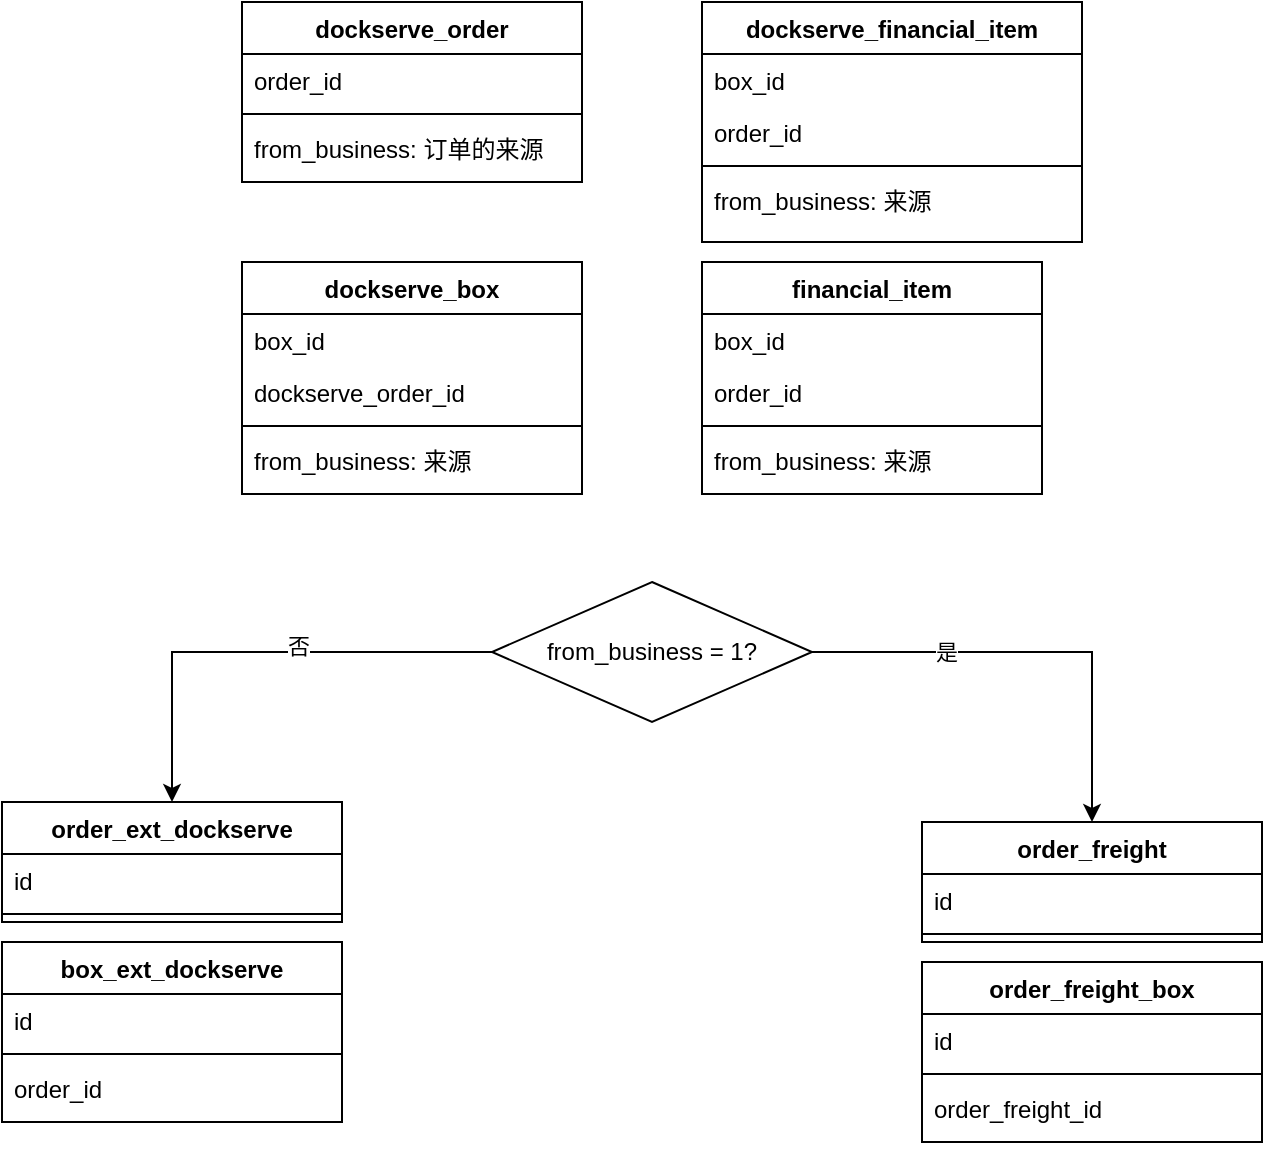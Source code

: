 <mxfile version="15.9.4" type="github">
  <diagram id="5kXmGxAjYB-QxBGoVjHZ" name="第 1 页">
    <mxGraphModel dx="2272" dy="937" grid="1" gridSize="10" guides="1" tooltips="1" connect="1" arrows="1" fold="1" page="1" pageScale="1" pageWidth="827" pageHeight="1169" math="0" shadow="0">
      <root>
        <mxCell id="0" />
        <mxCell id="1" parent="0" />
        <mxCell id="s9KvsMhmR6m_E4hDGkhR-9" value="order_freight" style="swimlane;fontStyle=1;align=center;verticalAlign=top;childLayout=stackLayout;horizontal=1;startSize=26;horizontalStack=0;resizeParent=1;resizeParentMax=0;resizeLast=0;collapsible=1;marginBottom=0;" vertex="1" parent="1">
          <mxGeometry x="360" y="650" width="170" height="60" as="geometry" />
        </mxCell>
        <mxCell id="s9KvsMhmR6m_E4hDGkhR-10" value="id" style="text;strokeColor=none;fillColor=none;align=left;verticalAlign=top;spacingLeft=4;spacingRight=4;overflow=hidden;rotatable=0;points=[[0,0.5],[1,0.5]];portConstraint=eastwest;" vertex="1" parent="s9KvsMhmR6m_E4hDGkhR-9">
          <mxGeometry y="26" width="170" height="26" as="geometry" />
        </mxCell>
        <mxCell id="s9KvsMhmR6m_E4hDGkhR-11" value="" style="line;strokeWidth=1;fillColor=none;align=left;verticalAlign=middle;spacingTop=-1;spacingLeft=3;spacingRight=3;rotatable=0;labelPosition=right;points=[];portConstraint=eastwest;" vertex="1" parent="s9KvsMhmR6m_E4hDGkhR-9">
          <mxGeometry y="52" width="170" height="8" as="geometry" />
        </mxCell>
        <mxCell id="s9KvsMhmR6m_E4hDGkhR-13" value="order_freight_box" style="swimlane;fontStyle=1;align=center;verticalAlign=top;childLayout=stackLayout;horizontal=1;startSize=26;horizontalStack=0;resizeParent=1;resizeParentMax=0;resizeLast=0;collapsible=1;marginBottom=0;" vertex="1" parent="1">
          <mxGeometry x="360" y="720" width="170" height="90" as="geometry" />
        </mxCell>
        <mxCell id="s9KvsMhmR6m_E4hDGkhR-14" value="id" style="text;strokeColor=none;fillColor=none;align=left;verticalAlign=top;spacingLeft=4;spacingRight=4;overflow=hidden;rotatable=0;points=[[0,0.5],[1,0.5]];portConstraint=eastwest;" vertex="1" parent="s9KvsMhmR6m_E4hDGkhR-13">
          <mxGeometry y="26" width="170" height="26" as="geometry" />
        </mxCell>
        <mxCell id="s9KvsMhmR6m_E4hDGkhR-15" value="" style="line;strokeWidth=1;fillColor=none;align=left;verticalAlign=middle;spacingTop=-1;spacingLeft=3;spacingRight=3;rotatable=0;labelPosition=right;points=[];portConstraint=eastwest;" vertex="1" parent="s9KvsMhmR6m_E4hDGkhR-13">
          <mxGeometry y="52" width="170" height="8" as="geometry" />
        </mxCell>
        <mxCell id="s9KvsMhmR6m_E4hDGkhR-16" value="order_freight_id" style="text;strokeColor=none;fillColor=none;align=left;verticalAlign=top;spacingLeft=4;spacingRight=4;overflow=hidden;rotatable=0;points=[[0,0.5],[1,0.5]];portConstraint=eastwest;" vertex="1" parent="s9KvsMhmR6m_E4hDGkhR-13">
          <mxGeometry y="60" width="170" height="30" as="geometry" />
        </mxCell>
        <mxCell id="s9KvsMhmR6m_E4hDGkhR-20" value="order_ext_dockserve" style="swimlane;fontStyle=1;align=center;verticalAlign=top;childLayout=stackLayout;horizontal=1;startSize=26;horizontalStack=0;resizeParent=1;resizeParentMax=0;resizeLast=0;collapsible=1;marginBottom=0;" vertex="1" parent="1">
          <mxGeometry x="-100" y="640" width="170" height="60" as="geometry" />
        </mxCell>
        <mxCell id="s9KvsMhmR6m_E4hDGkhR-21" value="id" style="text;strokeColor=none;fillColor=none;align=left;verticalAlign=top;spacingLeft=4;spacingRight=4;overflow=hidden;rotatable=0;points=[[0,0.5],[1,0.5]];portConstraint=eastwest;" vertex="1" parent="s9KvsMhmR6m_E4hDGkhR-20">
          <mxGeometry y="26" width="170" height="26" as="geometry" />
        </mxCell>
        <mxCell id="s9KvsMhmR6m_E4hDGkhR-22" value="" style="line;strokeWidth=1;fillColor=none;align=left;verticalAlign=middle;spacingTop=-1;spacingLeft=3;spacingRight=3;rotatable=0;labelPosition=right;points=[];portConstraint=eastwest;" vertex="1" parent="s9KvsMhmR6m_E4hDGkhR-20">
          <mxGeometry y="52" width="170" height="8" as="geometry" />
        </mxCell>
        <mxCell id="s9KvsMhmR6m_E4hDGkhR-23" value="box_ext_dockserve" style="swimlane;fontStyle=1;align=center;verticalAlign=top;childLayout=stackLayout;horizontal=1;startSize=26;horizontalStack=0;resizeParent=1;resizeParentMax=0;resizeLast=0;collapsible=1;marginBottom=0;" vertex="1" parent="1">
          <mxGeometry x="-100" y="710" width="170" height="90" as="geometry" />
        </mxCell>
        <mxCell id="s9KvsMhmR6m_E4hDGkhR-24" value="id" style="text;strokeColor=none;fillColor=none;align=left;verticalAlign=top;spacingLeft=4;spacingRight=4;overflow=hidden;rotatable=0;points=[[0,0.5],[1,0.5]];portConstraint=eastwest;" vertex="1" parent="s9KvsMhmR6m_E4hDGkhR-23">
          <mxGeometry y="26" width="170" height="26" as="geometry" />
        </mxCell>
        <mxCell id="s9KvsMhmR6m_E4hDGkhR-25" value="" style="line;strokeWidth=1;fillColor=none;align=left;verticalAlign=middle;spacingTop=-1;spacingLeft=3;spacingRight=3;rotatable=0;labelPosition=right;points=[];portConstraint=eastwest;" vertex="1" parent="s9KvsMhmR6m_E4hDGkhR-23">
          <mxGeometry y="52" width="170" height="8" as="geometry" />
        </mxCell>
        <mxCell id="s9KvsMhmR6m_E4hDGkhR-26" value="order_id" style="text;strokeColor=none;fillColor=none;align=left;verticalAlign=top;spacingLeft=4;spacingRight=4;overflow=hidden;rotatable=0;points=[[0,0.5],[1,0.5]];portConstraint=eastwest;" vertex="1" parent="s9KvsMhmR6m_E4hDGkhR-23">
          <mxGeometry y="60" width="170" height="30" as="geometry" />
        </mxCell>
        <mxCell id="s9KvsMhmR6m_E4hDGkhR-36" style="edgeStyle=orthogonalEdgeStyle;rounded=0;orthogonalLoop=1;jettySize=auto;html=1;exitX=1;exitY=0.5;exitDx=0;exitDy=0;entryX=0.5;entryY=0;entryDx=0;entryDy=0;" edge="1" parent="1" source="s9KvsMhmR6m_E4hDGkhR-34" target="s9KvsMhmR6m_E4hDGkhR-9">
          <mxGeometry relative="1" as="geometry" />
        </mxCell>
        <mxCell id="s9KvsMhmR6m_E4hDGkhR-38" value="是" style="edgeLabel;html=1;align=center;verticalAlign=middle;resizable=0;points=[];" vertex="1" connectable="0" parent="s9KvsMhmR6m_E4hDGkhR-36">
          <mxGeometry x="-0.404" relative="1" as="geometry">
            <mxPoint as="offset" />
          </mxGeometry>
        </mxCell>
        <mxCell id="s9KvsMhmR6m_E4hDGkhR-37" style="edgeStyle=orthogonalEdgeStyle;rounded=0;orthogonalLoop=1;jettySize=auto;html=1;exitX=0;exitY=0.5;exitDx=0;exitDy=0;" edge="1" parent="1" source="s9KvsMhmR6m_E4hDGkhR-34" target="s9KvsMhmR6m_E4hDGkhR-20">
          <mxGeometry relative="1" as="geometry" />
        </mxCell>
        <mxCell id="s9KvsMhmR6m_E4hDGkhR-39" value="否" style="edgeLabel;html=1;align=center;verticalAlign=middle;resizable=0;points=[];" vertex="1" connectable="0" parent="s9KvsMhmR6m_E4hDGkhR-37">
          <mxGeometry x="-0.174" y="-3" relative="1" as="geometry">
            <mxPoint as="offset" />
          </mxGeometry>
        </mxCell>
        <mxCell id="s9KvsMhmR6m_E4hDGkhR-34" value="from_business = 1?" style="rhombus;whiteSpace=wrap;html=1;" vertex="1" parent="1">
          <mxGeometry x="145" y="530" width="160" height="70" as="geometry" />
        </mxCell>
        <mxCell id="s9KvsMhmR6m_E4hDGkhR-50" value="" style="group" vertex="1" connectable="0" parent="1">
          <mxGeometry x="20" y="240" width="420" height="246" as="geometry" />
        </mxCell>
        <mxCell id="s9KvsMhmR6m_E4hDGkhR-1" value="dockserve_order" style="swimlane;fontStyle=1;align=center;verticalAlign=top;childLayout=stackLayout;horizontal=1;startSize=26;horizontalStack=0;resizeParent=1;resizeParentMax=0;resizeLast=0;collapsible=1;marginBottom=0;" vertex="1" parent="s9KvsMhmR6m_E4hDGkhR-50">
          <mxGeometry width="170" height="90" as="geometry" />
        </mxCell>
        <mxCell id="s9KvsMhmR6m_E4hDGkhR-2" value="order_id" style="text;strokeColor=none;fillColor=none;align=left;verticalAlign=top;spacingLeft=4;spacingRight=4;overflow=hidden;rotatable=0;points=[[0,0.5],[1,0.5]];portConstraint=eastwest;" vertex="1" parent="s9KvsMhmR6m_E4hDGkhR-1">
          <mxGeometry y="26" width="170" height="26" as="geometry" />
        </mxCell>
        <mxCell id="s9KvsMhmR6m_E4hDGkhR-3" value="" style="line;strokeWidth=1;fillColor=none;align=left;verticalAlign=middle;spacingTop=-1;spacingLeft=3;spacingRight=3;rotatable=0;labelPosition=right;points=[];portConstraint=eastwest;" vertex="1" parent="s9KvsMhmR6m_E4hDGkhR-1">
          <mxGeometry y="52" width="170" height="8" as="geometry" />
        </mxCell>
        <mxCell id="s9KvsMhmR6m_E4hDGkhR-4" value="from_business: 订单的来源" style="text;strokeColor=none;fillColor=none;align=left;verticalAlign=top;spacingLeft=4;spacingRight=4;overflow=hidden;rotatable=0;points=[[0,0.5],[1,0.5]];portConstraint=eastwest;" vertex="1" parent="s9KvsMhmR6m_E4hDGkhR-1">
          <mxGeometry y="60" width="170" height="30" as="geometry" />
        </mxCell>
        <mxCell id="s9KvsMhmR6m_E4hDGkhR-5" value="dockserve_box" style="swimlane;fontStyle=1;align=center;verticalAlign=top;childLayout=stackLayout;horizontal=1;startSize=26;horizontalStack=0;resizeParent=1;resizeParentMax=0;resizeLast=0;collapsible=1;marginBottom=0;" vertex="1" parent="s9KvsMhmR6m_E4hDGkhR-50">
          <mxGeometry y="130" width="170" height="116" as="geometry" />
        </mxCell>
        <mxCell id="s9KvsMhmR6m_E4hDGkhR-6" value="box_id" style="text;strokeColor=none;fillColor=none;align=left;verticalAlign=top;spacingLeft=4;spacingRight=4;overflow=hidden;rotatable=0;points=[[0,0.5],[1,0.5]];portConstraint=eastwest;" vertex="1" parent="s9KvsMhmR6m_E4hDGkhR-5">
          <mxGeometry y="26" width="170" height="26" as="geometry" />
        </mxCell>
        <mxCell id="s9KvsMhmR6m_E4hDGkhR-19" value="dockserve_order_id" style="text;strokeColor=none;fillColor=none;align=left;verticalAlign=top;spacingLeft=4;spacingRight=4;overflow=hidden;rotatable=0;points=[[0,0.5],[1,0.5]];portConstraint=eastwest;" vertex="1" parent="s9KvsMhmR6m_E4hDGkhR-5">
          <mxGeometry y="52" width="170" height="26" as="geometry" />
        </mxCell>
        <mxCell id="s9KvsMhmR6m_E4hDGkhR-7" value="" style="line;strokeWidth=1;fillColor=none;align=left;verticalAlign=middle;spacingTop=-1;spacingLeft=3;spacingRight=3;rotatable=0;labelPosition=right;points=[];portConstraint=eastwest;" vertex="1" parent="s9KvsMhmR6m_E4hDGkhR-5">
          <mxGeometry y="78" width="170" height="8" as="geometry" />
        </mxCell>
        <mxCell id="s9KvsMhmR6m_E4hDGkhR-8" value="from_business: 来源" style="text;strokeColor=none;fillColor=none;align=left;verticalAlign=top;spacingLeft=4;spacingRight=4;overflow=hidden;rotatable=0;points=[[0,0.5],[1,0.5]];portConstraint=eastwest;" vertex="1" parent="s9KvsMhmR6m_E4hDGkhR-5">
          <mxGeometry y="86" width="170" height="30" as="geometry" />
        </mxCell>
        <mxCell id="s9KvsMhmR6m_E4hDGkhR-40" value="financial_item" style="swimlane;fontStyle=1;align=center;verticalAlign=top;childLayout=stackLayout;horizontal=1;startSize=26;horizontalStack=0;resizeParent=1;resizeParentMax=0;resizeLast=0;collapsible=1;marginBottom=0;" vertex="1" parent="s9KvsMhmR6m_E4hDGkhR-50">
          <mxGeometry x="230" y="130" width="170" height="116" as="geometry" />
        </mxCell>
        <mxCell id="s9KvsMhmR6m_E4hDGkhR-41" value="box_id" style="text;strokeColor=none;fillColor=none;align=left;verticalAlign=top;spacingLeft=4;spacingRight=4;overflow=hidden;rotatable=0;points=[[0,0.5],[1,0.5]];portConstraint=eastwest;" vertex="1" parent="s9KvsMhmR6m_E4hDGkhR-40">
          <mxGeometry y="26" width="170" height="26" as="geometry" />
        </mxCell>
        <mxCell id="s9KvsMhmR6m_E4hDGkhR-42" value="order_id" style="text;strokeColor=none;fillColor=none;align=left;verticalAlign=top;spacingLeft=4;spacingRight=4;overflow=hidden;rotatable=0;points=[[0,0.5],[1,0.5]];portConstraint=eastwest;" vertex="1" parent="s9KvsMhmR6m_E4hDGkhR-40">
          <mxGeometry y="52" width="170" height="26" as="geometry" />
        </mxCell>
        <mxCell id="s9KvsMhmR6m_E4hDGkhR-43" value="" style="line;strokeWidth=1;fillColor=none;align=left;verticalAlign=middle;spacingTop=-1;spacingLeft=3;spacingRight=3;rotatable=0;labelPosition=right;points=[];portConstraint=eastwest;" vertex="1" parent="s9KvsMhmR6m_E4hDGkhR-40">
          <mxGeometry y="78" width="170" height="8" as="geometry" />
        </mxCell>
        <mxCell id="s9KvsMhmR6m_E4hDGkhR-44" value="from_business: 来源" style="text;strokeColor=none;fillColor=none;align=left;verticalAlign=top;spacingLeft=4;spacingRight=4;overflow=hidden;rotatable=0;points=[[0,0.5],[1,0.5]];portConstraint=eastwest;" vertex="1" parent="s9KvsMhmR6m_E4hDGkhR-40">
          <mxGeometry y="86" width="170" height="30" as="geometry" />
        </mxCell>
        <mxCell id="s9KvsMhmR6m_E4hDGkhR-45" value="dockserve_financial_item" style="swimlane;fontStyle=1;align=center;verticalAlign=top;childLayout=stackLayout;horizontal=1;startSize=26;horizontalStack=0;resizeParent=1;resizeParentMax=0;resizeLast=0;collapsible=1;marginBottom=0;" vertex="1" parent="s9KvsMhmR6m_E4hDGkhR-50">
          <mxGeometry x="230" width="190" height="120" as="geometry" />
        </mxCell>
        <mxCell id="s9KvsMhmR6m_E4hDGkhR-46" value="box_id" style="text;strokeColor=none;fillColor=none;align=left;verticalAlign=top;spacingLeft=4;spacingRight=4;overflow=hidden;rotatable=0;points=[[0,0.5],[1,0.5]];portConstraint=eastwest;" vertex="1" parent="s9KvsMhmR6m_E4hDGkhR-45">
          <mxGeometry y="26" width="190" height="26" as="geometry" />
        </mxCell>
        <mxCell id="s9KvsMhmR6m_E4hDGkhR-47" value="order_id" style="text;strokeColor=none;fillColor=none;align=left;verticalAlign=top;spacingLeft=4;spacingRight=4;overflow=hidden;rotatable=0;points=[[0,0.5],[1,0.5]];portConstraint=eastwest;" vertex="1" parent="s9KvsMhmR6m_E4hDGkhR-45">
          <mxGeometry y="52" width="190" height="26" as="geometry" />
        </mxCell>
        <mxCell id="s9KvsMhmR6m_E4hDGkhR-48" value="" style="line;strokeWidth=1;fillColor=none;align=left;verticalAlign=middle;spacingTop=-1;spacingLeft=3;spacingRight=3;rotatable=0;labelPosition=right;points=[];portConstraint=eastwest;" vertex="1" parent="s9KvsMhmR6m_E4hDGkhR-45">
          <mxGeometry y="78" width="190" height="8" as="geometry" />
        </mxCell>
        <mxCell id="s9KvsMhmR6m_E4hDGkhR-49" value="from_business: 来源" style="text;strokeColor=none;fillColor=none;align=left;verticalAlign=top;spacingLeft=4;spacingRight=4;overflow=hidden;rotatable=0;points=[[0,0.5],[1,0.5]];portConstraint=eastwest;" vertex="1" parent="s9KvsMhmR6m_E4hDGkhR-45">
          <mxGeometry y="86" width="190" height="34" as="geometry" />
        </mxCell>
      </root>
    </mxGraphModel>
  </diagram>
</mxfile>
